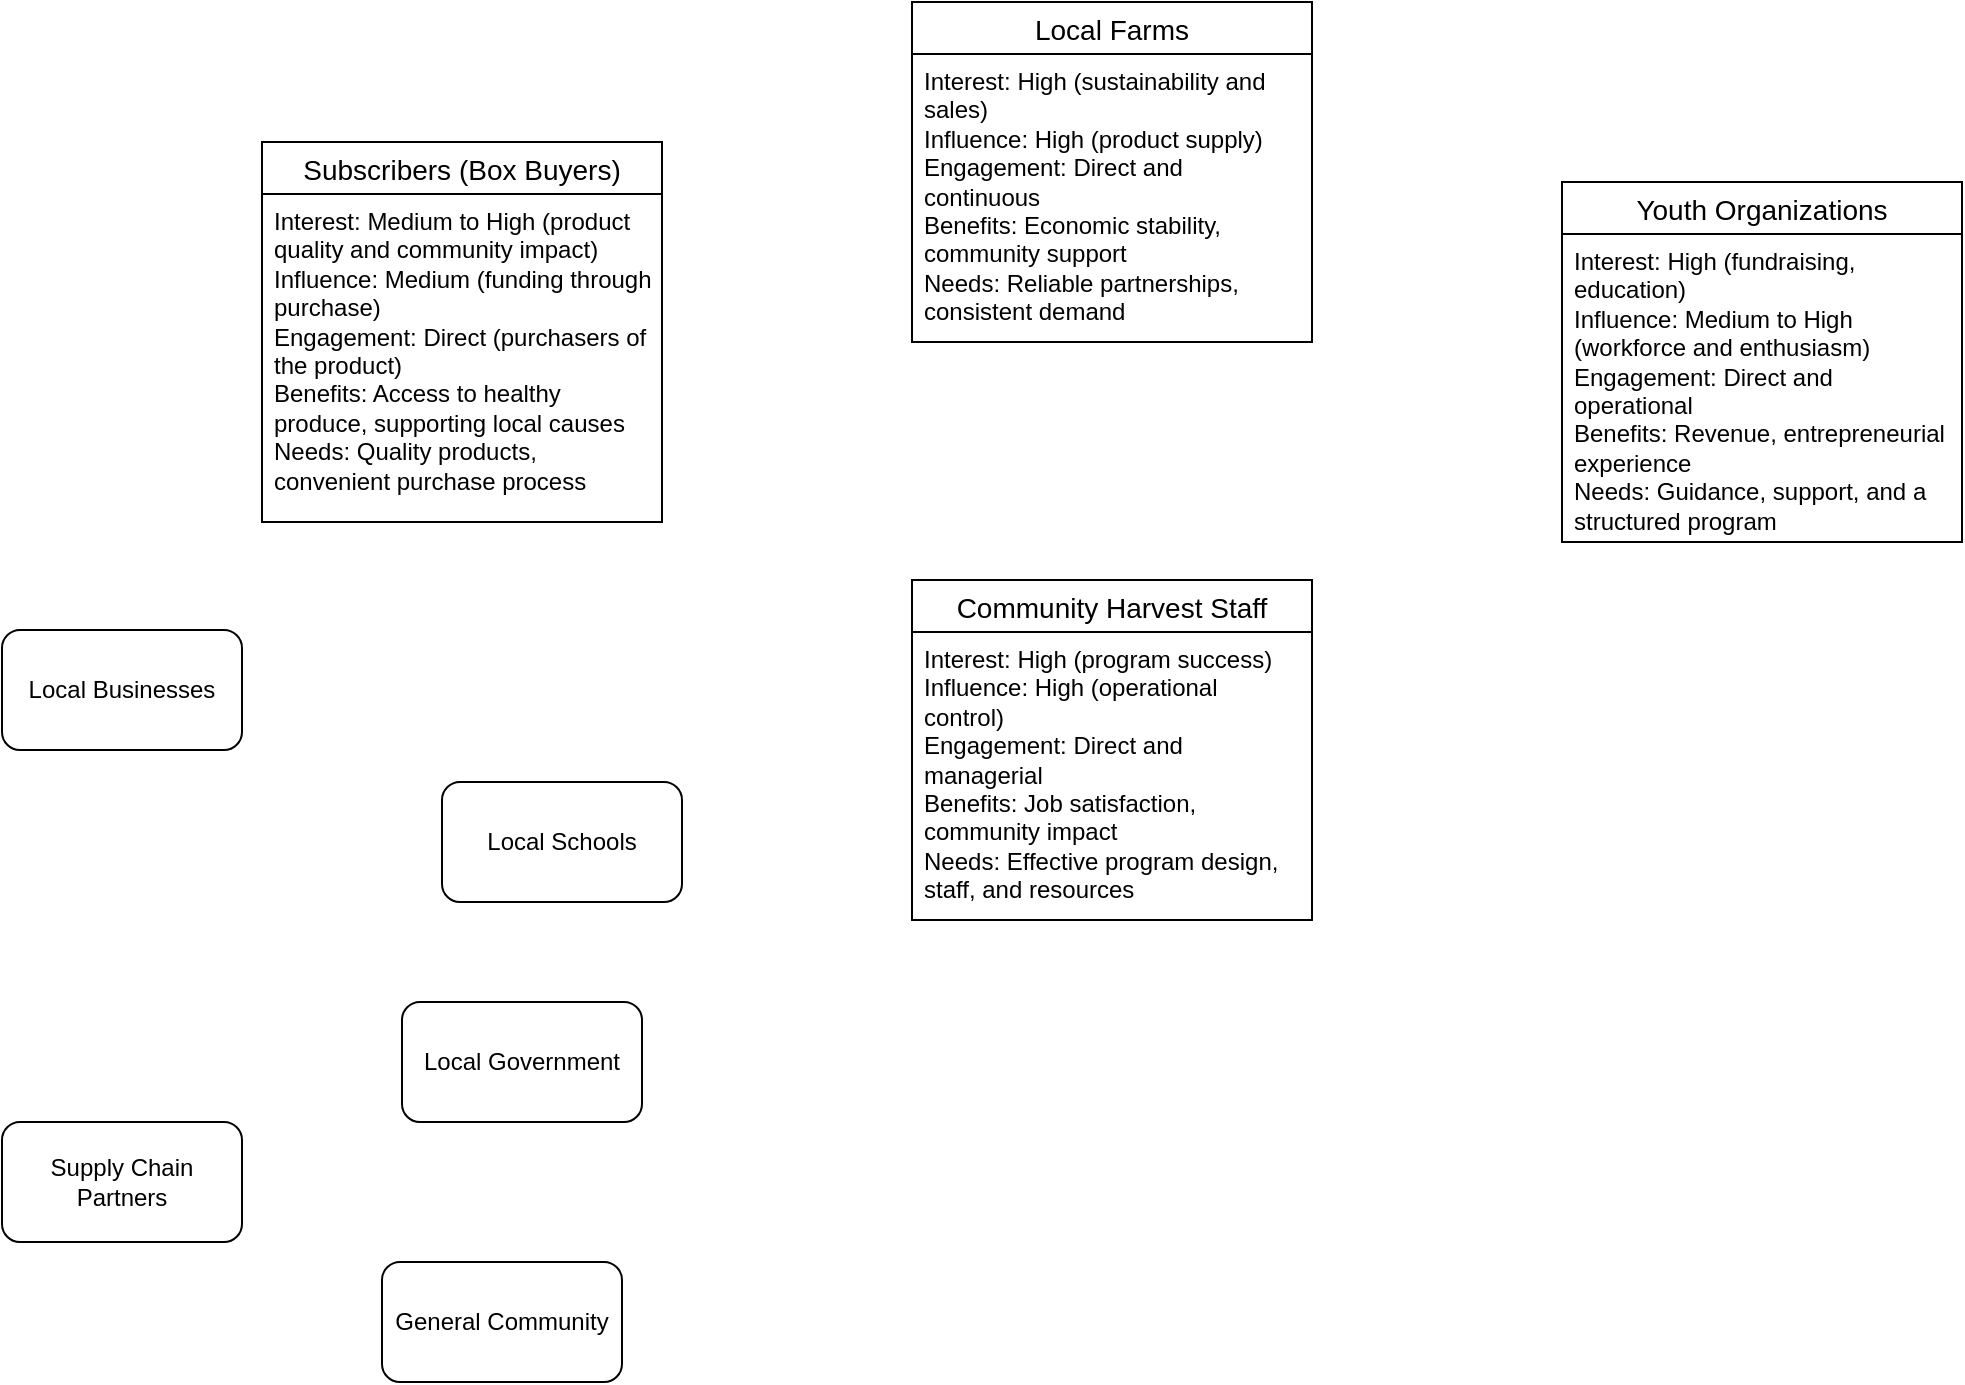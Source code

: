 <mxfile version="22.1.0" type="github">
  <diagram name="Page-1" id="6RKQ8QhR36Z80OGBRJqj">
    <mxGraphModel dx="1434" dy="782" grid="1" gridSize="10" guides="1" tooltips="1" connect="1" arrows="1" fold="1" page="1" pageScale="1" pageWidth="1169" pageHeight="827" math="0" shadow="0">
      <root>
        <mxCell id="0" />
        <mxCell id="1" parent="0" />
        <mxCell id="NoS7vFIJSqxGMSYtHHq9-5" value="Local Businesses" style="rounded=1;whiteSpace=wrap;html=1;" vertex="1" parent="1">
          <mxGeometry x="30" y="354" width="120" height="60" as="geometry" />
        </mxCell>
        <mxCell id="NoS7vFIJSqxGMSYtHHq9-6" value="General Community" style="rounded=1;whiteSpace=wrap;html=1;" vertex="1" parent="1">
          <mxGeometry x="220" y="670" width="120" height="60" as="geometry" />
        </mxCell>
        <mxCell id="NoS7vFIJSqxGMSYtHHq9-7" value="Local Schools" style="rounded=1;whiteSpace=wrap;html=1;" vertex="1" parent="1">
          <mxGeometry x="250" y="430" width="120" height="60" as="geometry" />
        </mxCell>
        <mxCell id="NoS7vFIJSqxGMSYtHHq9-8" value="Local Government" style="rounded=1;whiteSpace=wrap;html=1;" vertex="1" parent="1">
          <mxGeometry x="230" y="540" width="120" height="60" as="geometry" />
        </mxCell>
        <mxCell id="NoS7vFIJSqxGMSYtHHq9-9" value="Supply Chain Partners" style="rounded=1;whiteSpace=wrap;html=1;" vertex="1" parent="1">
          <mxGeometry x="30" y="600" width="120" height="60" as="geometry" />
        </mxCell>
        <mxCell id="NoS7vFIJSqxGMSYtHHq9-10" value="Local Farms" style="swimlane;fontStyle=0;childLayout=stackLayout;horizontal=1;startSize=26;horizontalStack=0;resizeParent=1;resizeParentMax=0;resizeLast=0;collapsible=1;marginBottom=0;align=center;fontSize=14;" vertex="1" parent="1">
          <mxGeometry x="485" y="40" width="200" height="170" as="geometry" />
        </mxCell>
        <mxCell id="NoS7vFIJSqxGMSYtHHq9-11" value="&lt;div&gt;Interest: High (sustainability and sales)&lt;/div&gt;&lt;div&gt;Influence: High (product supply)&lt;/div&gt;&lt;div&gt;Engagement: Direct and continuous&lt;/div&gt;&lt;div&gt;Benefits: Economic stability, community support&lt;/div&gt;&lt;div&gt;Needs: Reliable partnerships, consistent demand&lt;/div&gt;" style="text;strokeColor=none;fillColor=none;spacingLeft=4;spacingRight=4;overflow=hidden;rotatable=0;points=[[0,0.5],[1,0.5]];portConstraint=eastwest;fontSize=12;whiteSpace=wrap;html=1;" vertex="1" parent="NoS7vFIJSqxGMSYtHHq9-10">
          <mxGeometry y="26" width="200" height="144" as="geometry" />
        </mxCell>
        <mxCell id="NoS7vFIJSqxGMSYtHHq9-16" value="Youth Organizations" style="swimlane;fontStyle=0;childLayout=stackLayout;horizontal=1;startSize=26;horizontalStack=0;resizeParent=1;resizeParentMax=0;resizeLast=0;collapsible=1;marginBottom=0;align=center;fontSize=14;" vertex="1" parent="1">
          <mxGeometry x="810" y="130" width="200" height="180" as="geometry" />
        </mxCell>
        <mxCell id="NoS7vFIJSqxGMSYtHHq9-17" value="&lt;div&gt;Interest: High (fundraising, education)&lt;/div&gt;&lt;div&gt;Influence: Medium to High (workforce and enthusiasm)&lt;/div&gt;&lt;div&gt;Engagement: Direct and operational&lt;/div&gt;&lt;div&gt;Benefits: Revenue, entrepreneurial experience&lt;/div&gt;&lt;div&gt;Needs: Guidance, support, and a structured program&lt;/div&gt;" style="text;strokeColor=none;fillColor=none;spacingLeft=4;spacingRight=4;overflow=hidden;rotatable=0;points=[[0,0.5],[1,0.5]];portConstraint=eastwest;fontSize=12;whiteSpace=wrap;html=1;" vertex="1" parent="NoS7vFIJSqxGMSYtHHq9-16">
          <mxGeometry y="26" width="200" height="154" as="geometry" />
        </mxCell>
        <mxCell id="NoS7vFIJSqxGMSYtHHq9-18" value="Subscribers (Box Buyers)" style="swimlane;fontStyle=0;childLayout=stackLayout;horizontal=1;startSize=26;horizontalStack=0;resizeParent=1;resizeParentMax=0;resizeLast=0;collapsible=1;marginBottom=0;align=center;fontSize=14;" vertex="1" parent="1">
          <mxGeometry x="160" y="110" width="200" height="190" as="geometry" />
        </mxCell>
        <mxCell id="NoS7vFIJSqxGMSYtHHq9-19" value="&lt;div&gt;Interest: Medium to High (product quality and community impact)&lt;/div&gt;&lt;div&gt;Influence: Medium (funding through purchase)&lt;/div&gt;&lt;div&gt;Engagement: Direct (purchasers of the product)&lt;/div&gt;&lt;div&gt;Benefits: Access to healthy produce, supporting local causes&lt;/div&gt;&lt;div&gt;Needs: Quality products, convenient purchase process&lt;/div&gt;" style="text;strokeColor=none;fillColor=none;spacingLeft=4;spacingRight=4;overflow=hidden;rotatable=0;points=[[0,0.5],[1,0.5]];portConstraint=eastwest;fontSize=12;whiteSpace=wrap;html=1;" vertex="1" parent="NoS7vFIJSqxGMSYtHHq9-18">
          <mxGeometry y="26" width="200" height="164" as="geometry" />
        </mxCell>
        <mxCell id="NoS7vFIJSqxGMSYtHHq9-20" value="Community Harvest Staff" style="swimlane;fontStyle=0;childLayout=stackLayout;horizontal=1;startSize=26;horizontalStack=0;resizeParent=1;resizeParentMax=0;resizeLast=0;collapsible=1;marginBottom=0;align=center;fontSize=14;" vertex="1" parent="1">
          <mxGeometry x="485" y="329" width="200" height="170" as="geometry" />
        </mxCell>
        <mxCell id="NoS7vFIJSqxGMSYtHHq9-21" value="&lt;div&gt;Interest: High (program success)&lt;/div&gt;&lt;div&gt;Influence: High (operational control)&lt;/div&gt;&lt;div&gt;Engagement: Direct and managerial&lt;/div&gt;&lt;div&gt;Benefits: Job satisfaction, community impact&lt;/div&gt;&lt;div&gt;Needs: Effective program design, staff, and resources&lt;/div&gt;" style="text;strokeColor=none;fillColor=none;spacingLeft=4;spacingRight=4;overflow=hidden;rotatable=0;points=[[0,0.5],[1,0.5]];portConstraint=eastwest;fontSize=12;whiteSpace=wrap;html=1;" vertex="1" parent="NoS7vFIJSqxGMSYtHHq9-20">
          <mxGeometry y="26" width="200" height="144" as="geometry" />
        </mxCell>
      </root>
    </mxGraphModel>
  </diagram>
</mxfile>
